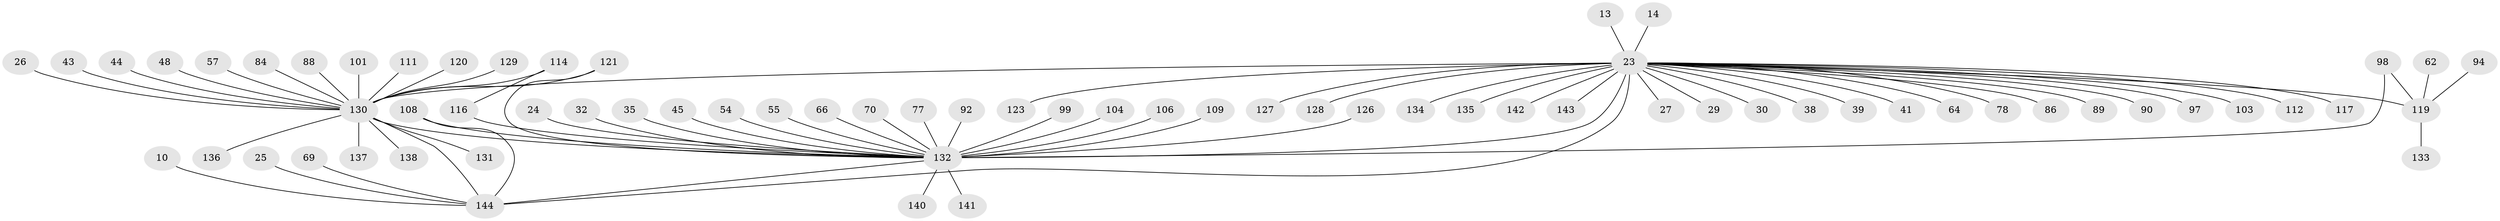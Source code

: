 // original degree distribution, {3: 0.06944444444444445, 20: 0.006944444444444444, 15: 0.006944444444444444, 8: 0.020833333333333332, 6: 0.041666666666666664, 12: 0.013888888888888888, 7: 0.006944444444444444, 1: 0.5833333333333334, 5: 0.034722222222222224, 10: 0.006944444444444444, 4: 0.05555555555555555, 9: 0.006944444444444444, 2: 0.14583333333333334}
// Generated by graph-tools (version 1.1) at 2025/47/03/09/25 04:47:29]
// undirected, 72 vertices, 78 edges
graph export_dot {
graph [start="1"]
  node [color=gray90,style=filled];
  10;
  13;
  14;
  23 [super="+11+19"];
  24;
  25;
  26;
  27;
  29;
  30;
  32;
  35;
  38;
  39;
  41;
  43;
  44;
  45 [super="+12+20"];
  48;
  54;
  55;
  57;
  62;
  64;
  66;
  69;
  70;
  77;
  78;
  84;
  86;
  88;
  89;
  90;
  92;
  94;
  97;
  98 [super="+91"];
  99;
  101 [super="+75"];
  103;
  104;
  106;
  108 [super="+58"];
  109;
  111;
  112;
  114 [super="+56"];
  116 [super="+74"];
  117;
  119 [super="+15+36+17+60"];
  120 [super="+107"];
  121 [super="+65"];
  123;
  126;
  127;
  128 [super="+95"];
  129;
  130 [super="+37+40+28+49+47+76+93"];
  131 [super="+51"];
  132 [super="+100+110+125+124+122"];
  133;
  134;
  135;
  136;
  137;
  138;
  140;
  141;
  142;
  143;
  144 [super="+21+52+73+113+139"];
  10 -- 144;
  13 -- 23;
  14 -- 23;
  23 -- 27;
  23 -- 123;
  23 -- 134;
  23 -- 135;
  23 -- 38;
  23 -- 142;
  23 -- 112;
  23 -- 64;
  23 -- 143;
  23 -- 78;
  23 -- 86;
  23 -- 89;
  23 -- 90;
  23 -- 29;
  23 -- 30;
  23 -- 97;
  23 -- 39;
  23 -- 103;
  23 -- 41;
  23 -- 117;
  23 -- 127;
  23 -- 119 [weight=2];
  23 -- 130 [weight=3];
  23 -- 128;
  23 -- 144 [weight=5];
  23 -- 132 [weight=10];
  24 -- 132;
  25 -- 144;
  26 -- 130;
  32 -- 132;
  35 -- 132;
  43 -- 130;
  44 -- 130;
  45 -- 132 [weight=2];
  48 -- 130;
  54 -- 132;
  55 -- 132;
  57 -- 130;
  62 -- 119;
  66 -- 132;
  69 -- 144;
  70 -- 132;
  77 -- 132;
  84 -- 130;
  88 -- 130 [weight=2];
  92 -- 132;
  94 -- 119;
  98 -- 119;
  98 -- 132 [weight=2];
  99 -- 132;
  101 -- 130;
  104 -- 132;
  106 -- 132;
  108 -- 144;
  108 -- 132;
  109 -- 132;
  111 -- 130;
  114 -- 130 [weight=2];
  114 -- 116;
  116 -- 132;
  119 -- 133;
  120 -- 130;
  121 -- 130;
  121 -- 132;
  126 -- 132;
  129 -- 130;
  130 -- 138;
  130 -- 136;
  130 -- 137;
  130 -- 131;
  130 -- 144 [weight=4];
  130 -- 132 [weight=4];
  132 -- 144;
  132 -- 141;
  132 -- 140;
}
